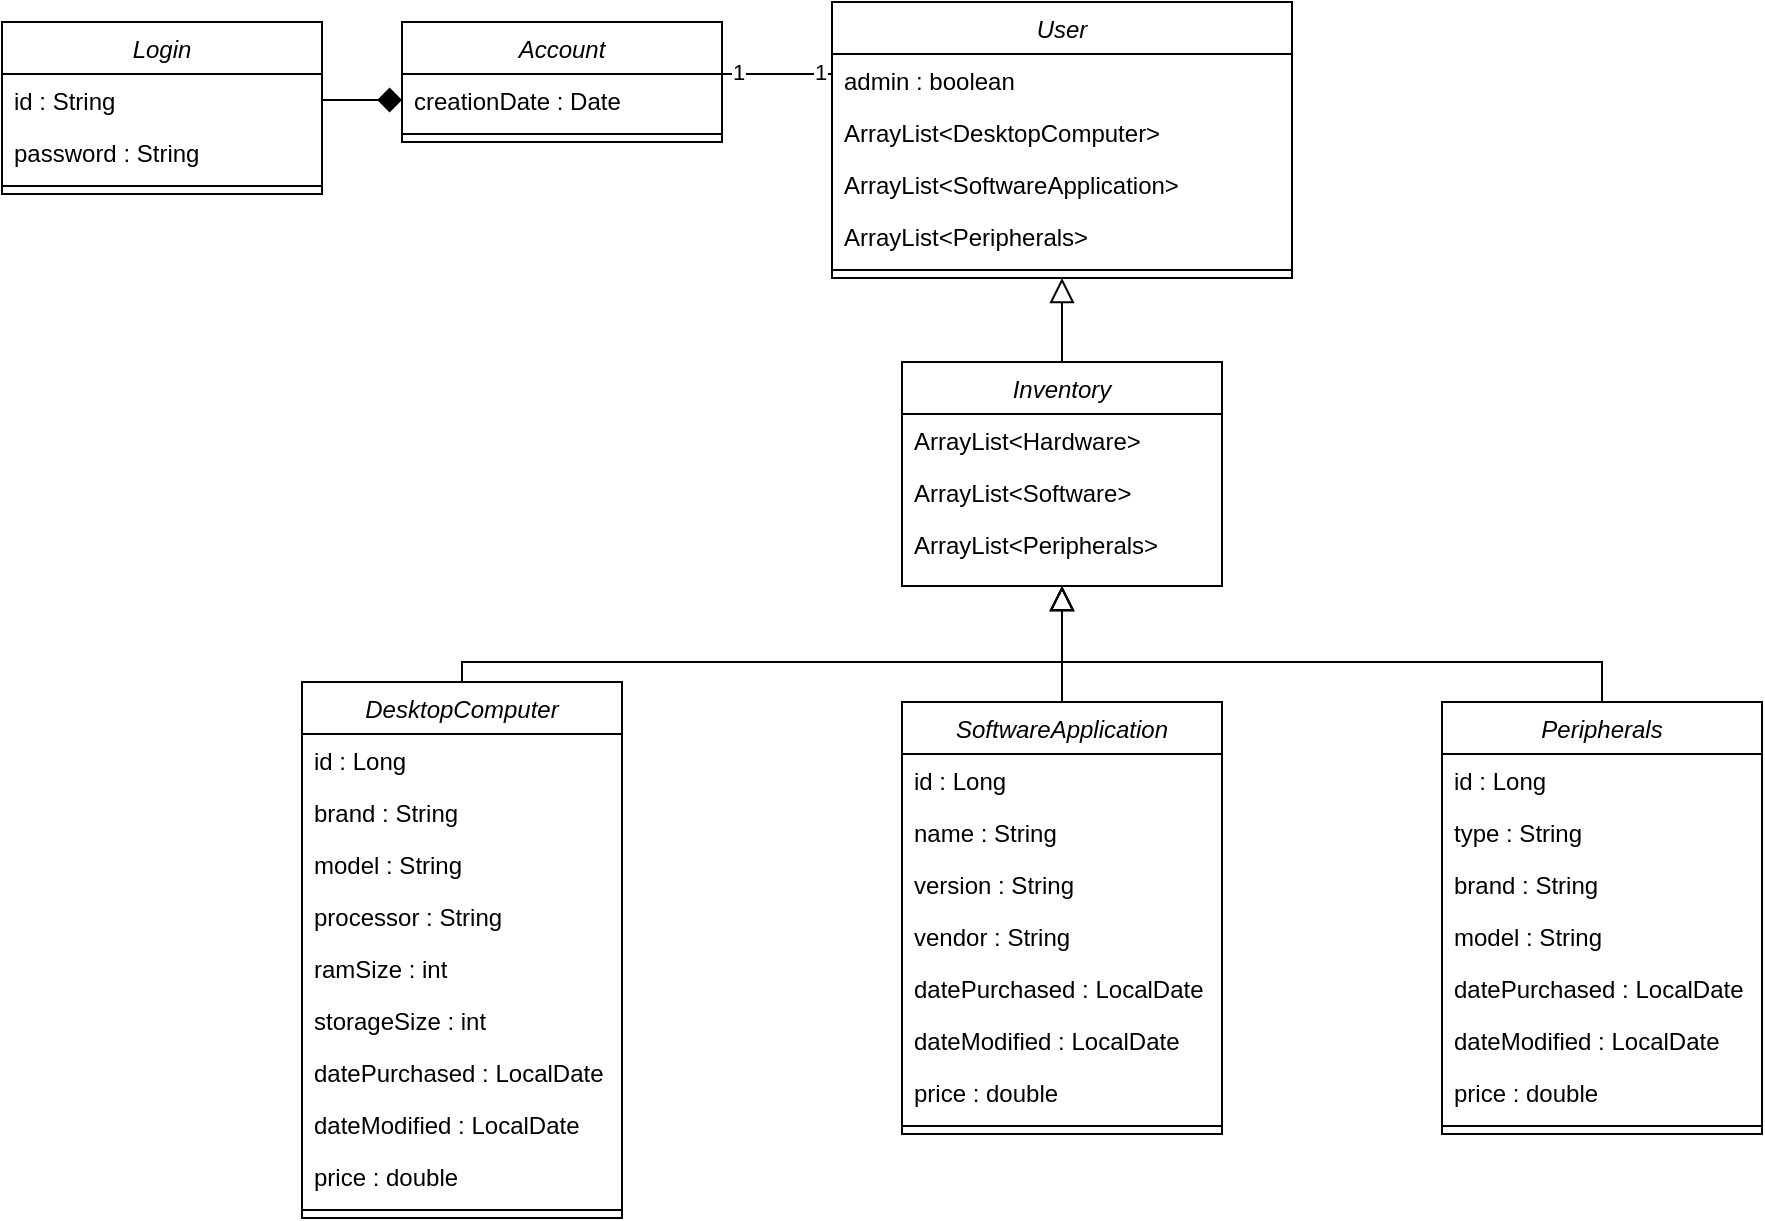 <mxfile version="21.3.2" type="device">
  <diagram id="C5RBs43oDa-KdzZeNtuy" name="Page-1">
    <mxGraphModel dx="2152" dy="1829" grid="1" gridSize="10" guides="1" tooltips="1" connect="1" arrows="1" fold="1" page="1" pageScale="1" pageWidth="827" pageHeight="1169" math="0" shadow="0">
      <root>
        <mxCell id="WIyWlLk6GJQsqaUBKTNV-0" />
        <mxCell id="WIyWlLk6GJQsqaUBKTNV-1" parent="WIyWlLk6GJQsqaUBKTNV-0" />
        <mxCell id="2g1-qlqLcHGluwrWPZEu-132" style="edgeStyle=orthogonalEdgeStyle;rounded=0;orthogonalLoop=1;jettySize=auto;html=1;entryX=0.5;entryY=1;entryDx=0;entryDy=0;endArrow=block;endFill=0;endSize=10;exitX=0.5;exitY=0;exitDx=0;exitDy=0;" parent="WIyWlLk6GJQsqaUBKTNV-1" source="zkfFHV4jXpPFQw0GAbJ--0" target="2g1-qlqLcHGluwrWPZEu-118" edge="1">
          <mxGeometry relative="1" as="geometry">
            <Array as="points">
              <mxPoint x="-50" y="80" />
              <mxPoint x="250" y="80" />
            </Array>
          </mxGeometry>
        </mxCell>
        <mxCell id="zkfFHV4jXpPFQw0GAbJ--0" value="DesktopComputer" style="swimlane;fontStyle=2;align=center;verticalAlign=top;childLayout=stackLayout;horizontal=1;startSize=26;horizontalStack=0;resizeParent=1;resizeLast=0;collapsible=1;marginBottom=0;rounded=0;shadow=0;strokeWidth=1;" parent="WIyWlLk6GJQsqaUBKTNV-1" vertex="1">
          <mxGeometry x="-130" y="90" width="160" height="268" as="geometry">
            <mxRectangle x="230" y="140" width="160" height="26" as="alternateBounds" />
          </mxGeometry>
        </mxCell>
        <mxCell id="L9FYX7WcYs_ipQnaG_Kg-13" value="id : Long" style="text;align=left;verticalAlign=top;spacingLeft=4;spacingRight=4;overflow=hidden;rotatable=0;points=[[0,0.5],[1,0.5]];portConstraint=eastwest;" parent="zkfFHV4jXpPFQw0GAbJ--0" vertex="1">
          <mxGeometry y="26" width="160" height="26" as="geometry" />
        </mxCell>
        <mxCell id="L9FYX7WcYs_ipQnaG_Kg-14" value="brand : String" style="text;align=left;verticalAlign=top;spacingLeft=4;spacingRight=4;overflow=hidden;rotatable=0;points=[[0,0.5],[1,0.5]];portConstraint=eastwest;" parent="zkfFHV4jXpPFQw0GAbJ--0" vertex="1">
          <mxGeometry y="52" width="160" height="26" as="geometry" />
        </mxCell>
        <mxCell id="AJ1DvNtB3U6we8SClbQj-0" value="model : String" style="text;align=left;verticalAlign=top;spacingLeft=4;spacingRight=4;overflow=hidden;rotatable=0;points=[[0,0.5],[1,0.5]];portConstraint=eastwest;" vertex="1" parent="zkfFHV4jXpPFQw0GAbJ--0">
          <mxGeometry y="78" width="160" height="26" as="geometry" />
        </mxCell>
        <mxCell id="AJ1DvNtB3U6we8SClbQj-1" value="processor : String" style="text;align=left;verticalAlign=top;spacingLeft=4;spacingRight=4;overflow=hidden;rotatable=0;points=[[0,0.5],[1,0.5]];portConstraint=eastwest;" vertex="1" parent="zkfFHV4jXpPFQw0GAbJ--0">
          <mxGeometry y="104" width="160" height="26" as="geometry" />
        </mxCell>
        <mxCell id="AJ1DvNtB3U6we8SClbQj-2" value="ramSize : int" style="text;align=left;verticalAlign=top;spacingLeft=4;spacingRight=4;overflow=hidden;rotatable=0;points=[[0,0.5],[1,0.5]];portConstraint=eastwest;" vertex="1" parent="zkfFHV4jXpPFQw0GAbJ--0">
          <mxGeometry y="130" width="160" height="26" as="geometry" />
        </mxCell>
        <mxCell id="AJ1DvNtB3U6we8SClbQj-3" value="storageSize : int" style="text;align=left;verticalAlign=top;spacingLeft=4;spacingRight=4;overflow=hidden;rotatable=0;points=[[0,0.5],[1,0.5]];portConstraint=eastwest;" vertex="1" parent="zkfFHV4jXpPFQw0GAbJ--0">
          <mxGeometry y="156" width="160" height="26" as="geometry" />
        </mxCell>
        <mxCell id="L9FYX7WcYs_ipQnaG_Kg-15" value="datePurchased : LocalDate" style="text;align=left;verticalAlign=top;spacingLeft=4;spacingRight=4;overflow=hidden;rotatable=0;points=[[0,0.5],[1,0.5]];portConstraint=eastwest;" parent="zkfFHV4jXpPFQw0GAbJ--0" vertex="1">
          <mxGeometry y="182" width="160" height="26" as="geometry" />
        </mxCell>
        <mxCell id="2g1-qlqLcHGluwrWPZEu-157" value="dateModified : LocalDate" style="text;align=left;verticalAlign=top;spacingLeft=4;spacingRight=4;overflow=hidden;rotatable=0;points=[[0,0.5],[1,0.5]];portConstraint=eastwest;" parent="zkfFHV4jXpPFQw0GAbJ--0" vertex="1">
          <mxGeometry y="208" width="160" height="26" as="geometry" />
        </mxCell>
        <mxCell id="L9FYX7WcYs_ipQnaG_Kg-16" value="price : double" style="text;align=left;verticalAlign=top;spacingLeft=4;spacingRight=4;overflow=hidden;rotatable=0;points=[[0,0.5],[1,0.5]];portConstraint=eastwest;" parent="zkfFHV4jXpPFQw0GAbJ--0" vertex="1">
          <mxGeometry y="234" width="160" height="26" as="geometry" />
        </mxCell>
        <mxCell id="zkfFHV4jXpPFQw0GAbJ--4" value="" style="line;html=1;strokeWidth=1;align=left;verticalAlign=middle;spacingTop=-1;spacingLeft=3;spacingRight=3;rotatable=0;labelPosition=right;points=[];portConstraint=eastwest;" parent="zkfFHV4jXpPFQw0GAbJ--0" vertex="1">
          <mxGeometry y="260" width="160" height="8" as="geometry" />
        </mxCell>
        <mxCell id="2g1-qlqLcHGluwrWPZEu-135" style="edgeStyle=orthogonalEdgeStyle;rounded=0;orthogonalLoop=1;jettySize=auto;html=1;entryX=0.5;entryY=1;entryDx=0;entryDy=0;endArrow=block;endFill=0;endSize=10;exitX=0.5;exitY=0;exitDx=0;exitDy=0;" parent="WIyWlLk6GJQsqaUBKTNV-1" source="2g1-qlqLcHGluwrWPZEu-58" target="2g1-qlqLcHGluwrWPZEu-118" edge="1">
          <mxGeometry relative="1" as="geometry">
            <Array as="points">
              <mxPoint x="520" y="80" />
              <mxPoint x="250" y="80" />
            </Array>
          </mxGeometry>
        </mxCell>
        <mxCell id="2g1-qlqLcHGluwrWPZEu-58" value="Peripherals" style="swimlane;fontStyle=2;align=center;verticalAlign=top;childLayout=stackLayout;horizontal=1;startSize=26;horizontalStack=0;resizeParent=1;resizeLast=0;collapsible=1;marginBottom=0;rounded=0;shadow=0;strokeWidth=1;" parent="WIyWlLk6GJQsqaUBKTNV-1" vertex="1">
          <mxGeometry x="440" y="100" width="160" height="216" as="geometry">
            <mxRectangle x="230" y="140" width="160" height="26" as="alternateBounds" />
          </mxGeometry>
        </mxCell>
        <mxCell id="2g1-qlqLcHGluwrWPZEu-60" value="id : Long" style="text;align=left;verticalAlign=top;spacingLeft=4;spacingRight=4;overflow=hidden;rotatable=0;points=[[0,0.5],[1,0.5]];portConstraint=eastwest;" parent="2g1-qlqLcHGluwrWPZEu-58" vertex="1">
          <mxGeometry y="26" width="160" height="26" as="geometry" />
        </mxCell>
        <mxCell id="2g1-qlqLcHGluwrWPZEu-61" value="type : String" style="text;align=left;verticalAlign=top;spacingLeft=4;spacingRight=4;overflow=hidden;rotatable=0;points=[[0,0.5],[1,0.5]];portConstraint=eastwest;" parent="2g1-qlqLcHGluwrWPZEu-58" vertex="1">
          <mxGeometry y="52" width="160" height="26" as="geometry" />
        </mxCell>
        <mxCell id="AJ1DvNtB3U6we8SClbQj-6" value="brand : String" style="text;align=left;verticalAlign=top;spacingLeft=4;spacingRight=4;overflow=hidden;rotatable=0;points=[[0,0.5],[1,0.5]];portConstraint=eastwest;" vertex="1" parent="2g1-qlqLcHGluwrWPZEu-58">
          <mxGeometry y="78" width="160" height="26" as="geometry" />
        </mxCell>
        <mxCell id="AJ1DvNtB3U6we8SClbQj-7" value="model : String" style="text;align=left;verticalAlign=top;spacingLeft=4;spacingRight=4;overflow=hidden;rotatable=0;points=[[0,0.5],[1,0.5]];portConstraint=eastwest;" vertex="1" parent="2g1-qlqLcHGluwrWPZEu-58">
          <mxGeometry y="104" width="160" height="26" as="geometry" />
        </mxCell>
        <mxCell id="2g1-qlqLcHGluwrWPZEu-62" value="datePurchased : LocalDate" style="text;align=left;verticalAlign=top;spacingLeft=4;spacingRight=4;overflow=hidden;rotatable=0;points=[[0,0.5],[1,0.5]];portConstraint=eastwest;" parent="2g1-qlqLcHGluwrWPZEu-58" vertex="1">
          <mxGeometry y="130" width="160" height="26" as="geometry" />
        </mxCell>
        <mxCell id="2g1-qlqLcHGluwrWPZEu-160" value="dateModified : LocalDate" style="text;align=left;verticalAlign=top;spacingLeft=4;spacingRight=4;overflow=hidden;rotatable=0;points=[[0,0.5],[1,0.5]];portConstraint=eastwest;" parent="2g1-qlqLcHGluwrWPZEu-58" vertex="1">
          <mxGeometry y="156" width="160" height="26" as="geometry" />
        </mxCell>
        <mxCell id="2g1-qlqLcHGluwrWPZEu-63" value="price : double" style="text;align=left;verticalAlign=top;spacingLeft=4;spacingRight=4;overflow=hidden;rotatable=0;points=[[0,0.5],[1,0.5]];portConstraint=eastwest;" parent="2g1-qlqLcHGluwrWPZEu-58" vertex="1">
          <mxGeometry y="182" width="160" height="26" as="geometry" />
        </mxCell>
        <mxCell id="2g1-qlqLcHGluwrWPZEu-64" value="" style="line;html=1;strokeWidth=1;align=left;verticalAlign=middle;spacingTop=-1;spacingLeft=3;spacingRight=3;rotatable=0;labelPosition=right;points=[];portConstraint=eastwest;" parent="2g1-qlqLcHGluwrWPZEu-58" vertex="1">
          <mxGeometry y="208" width="160" height="8" as="geometry" />
        </mxCell>
        <mxCell id="2g1-qlqLcHGluwrWPZEu-133" style="edgeStyle=orthogonalEdgeStyle;rounded=0;orthogonalLoop=1;jettySize=auto;html=1;endArrow=block;endFill=0;endSize=10;entryX=0.5;entryY=1;entryDx=0;entryDy=0;" parent="WIyWlLk6GJQsqaUBKTNV-1" source="2g1-qlqLcHGluwrWPZEu-112" target="2g1-qlqLcHGluwrWPZEu-118" edge="1">
          <mxGeometry relative="1" as="geometry">
            <mxPoint x="250" y="50" as="targetPoint" />
          </mxGeometry>
        </mxCell>
        <mxCell id="2g1-qlqLcHGluwrWPZEu-112" value="SoftwareApplication" style="swimlane;fontStyle=2;align=center;verticalAlign=top;childLayout=stackLayout;horizontal=1;startSize=26;horizontalStack=0;resizeParent=1;resizeLast=0;collapsible=1;marginBottom=0;rounded=0;shadow=0;strokeWidth=1;" parent="WIyWlLk6GJQsqaUBKTNV-1" vertex="1">
          <mxGeometry x="170" y="100" width="160" height="216" as="geometry">
            <mxRectangle x="230" y="140" width="160" height="26" as="alternateBounds" />
          </mxGeometry>
        </mxCell>
        <mxCell id="2g1-qlqLcHGluwrWPZEu-113" value="id : Long" style="text;align=left;verticalAlign=top;spacingLeft=4;spacingRight=4;overflow=hidden;rotatable=0;points=[[0,0.5],[1,0.5]];portConstraint=eastwest;" parent="2g1-qlqLcHGluwrWPZEu-112" vertex="1">
          <mxGeometry y="26" width="160" height="26" as="geometry" />
        </mxCell>
        <mxCell id="2g1-qlqLcHGluwrWPZEu-114" value="name : String" style="text;align=left;verticalAlign=top;spacingLeft=4;spacingRight=4;overflow=hidden;rotatable=0;points=[[0,0.5],[1,0.5]];portConstraint=eastwest;" parent="2g1-qlqLcHGluwrWPZEu-112" vertex="1">
          <mxGeometry y="52" width="160" height="26" as="geometry" />
        </mxCell>
        <mxCell id="AJ1DvNtB3U6we8SClbQj-4" value="version : String" style="text;align=left;verticalAlign=top;spacingLeft=4;spacingRight=4;overflow=hidden;rotatable=0;points=[[0,0.5],[1,0.5]];portConstraint=eastwest;" vertex="1" parent="2g1-qlqLcHGluwrWPZEu-112">
          <mxGeometry y="78" width="160" height="26" as="geometry" />
        </mxCell>
        <mxCell id="AJ1DvNtB3U6we8SClbQj-5" value="vendor : String" style="text;align=left;verticalAlign=top;spacingLeft=4;spacingRight=4;overflow=hidden;rotatable=0;points=[[0,0.5],[1,0.5]];portConstraint=eastwest;" vertex="1" parent="2g1-qlqLcHGluwrWPZEu-112">
          <mxGeometry y="104" width="160" height="26" as="geometry" />
        </mxCell>
        <mxCell id="2g1-qlqLcHGluwrWPZEu-115" value="datePurchased : LocalDate" style="text;align=left;verticalAlign=top;spacingLeft=4;spacingRight=4;overflow=hidden;rotatable=0;points=[[0,0.5],[1,0.5]];portConstraint=eastwest;" parent="2g1-qlqLcHGluwrWPZEu-112" vertex="1">
          <mxGeometry y="130" width="160" height="26" as="geometry" />
        </mxCell>
        <mxCell id="2g1-qlqLcHGluwrWPZEu-159" value="dateModified : LocalDate" style="text;align=left;verticalAlign=top;spacingLeft=4;spacingRight=4;overflow=hidden;rotatable=0;points=[[0,0.5],[1,0.5]];portConstraint=eastwest;" parent="2g1-qlqLcHGluwrWPZEu-112" vertex="1">
          <mxGeometry y="156" width="160" height="26" as="geometry" />
        </mxCell>
        <mxCell id="2g1-qlqLcHGluwrWPZEu-116" value="price : double" style="text;align=left;verticalAlign=top;spacingLeft=4;spacingRight=4;overflow=hidden;rotatable=0;points=[[0,0.5],[1,0.5]];portConstraint=eastwest;" parent="2g1-qlqLcHGluwrWPZEu-112" vertex="1">
          <mxGeometry y="182" width="160" height="26" as="geometry" />
        </mxCell>
        <mxCell id="2g1-qlqLcHGluwrWPZEu-117" value="" style="line;html=1;strokeWidth=1;align=left;verticalAlign=middle;spacingTop=-1;spacingLeft=3;spacingRight=3;rotatable=0;labelPosition=right;points=[];portConstraint=eastwest;" parent="2g1-qlqLcHGluwrWPZEu-112" vertex="1">
          <mxGeometry y="208" width="160" height="8" as="geometry" />
        </mxCell>
        <mxCell id="2g1-qlqLcHGluwrWPZEu-152" style="edgeStyle=orthogonalEdgeStyle;rounded=0;orthogonalLoop=1;jettySize=auto;html=1;entryX=0.5;entryY=1;entryDx=0;entryDy=0;endArrow=block;endFill=0;endSize=10;" parent="WIyWlLk6GJQsqaUBKTNV-1" source="2g1-qlqLcHGluwrWPZEu-118" target="2g1-qlqLcHGluwrWPZEu-136" edge="1">
          <mxGeometry relative="1" as="geometry" />
        </mxCell>
        <mxCell id="2g1-qlqLcHGluwrWPZEu-118" value="Inventory" style="swimlane;fontStyle=2;align=center;verticalAlign=top;childLayout=stackLayout;horizontal=1;startSize=26;horizontalStack=0;resizeParent=1;resizeLast=0;collapsible=1;marginBottom=0;rounded=0;shadow=0;strokeWidth=1;" parent="WIyWlLk6GJQsqaUBKTNV-1" vertex="1">
          <mxGeometry x="170" y="-70" width="160" height="112" as="geometry">
            <mxRectangle x="230" y="140" width="160" height="26" as="alternateBounds" />
          </mxGeometry>
        </mxCell>
        <mxCell id="2g1-qlqLcHGluwrWPZEu-119" value="ArrayList&lt;Hardware&gt;" style="text;align=left;verticalAlign=top;spacingLeft=4;spacingRight=4;overflow=hidden;rotatable=0;points=[[0,0.5],[1,0.5]];portConstraint=eastwest;" parent="2g1-qlqLcHGluwrWPZEu-118" vertex="1">
          <mxGeometry y="26" width="160" height="26" as="geometry" />
        </mxCell>
        <mxCell id="2g1-qlqLcHGluwrWPZEu-130" value="ArrayList&lt;Software&gt;" style="text;align=left;verticalAlign=top;spacingLeft=4;spacingRight=4;overflow=hidden;rotatable=0;points=[[0,0.5],[1,0.5]];portConstraint=eastwest;" parent="2g1-qlqLcHGluwrWPZEu-118" vertex="1">
          <mxGeometry y="52" width="160" height="26" as="geometry" />
        </mxCell>
        <mxCell id="2g1-qlqLcHGluwrWPZEu-131" value="ArrayList&lt;Peripherals&gt;" style="text;align=left;verticalAlign=top;spacingLeft=4;spacingRight=4;overflow=hidden;rotatable=0;points=[[0,0.5],[1,0.5]];portConstraint=eastwest;" parent="2g1-qlqLcHGluwrWPZEu-118" vertex="1">
          <mxGeometry y="78" width="160" height="26" as="geometry" />
        </mxCell>
        <mxCell id="2g1-qlqLcHGluwrWPZEu-136" value="User" style="swimlane;fontStyle=2;align=center;verticalAlign=top;childLayout=stackLayout;horizontal=1;startSize=26;horizontalStack=0;resizeParent=1;resizeLast=0;collapsible=1;marginBottom=0;rounded=0;shadow=0;strokeWidth=1;" parent="WIyWlLk6GJQsqaUBKTNV-1" vertex="1">
          <mxGeometry x="135" y="-250" width="230" height="138" as="geometry">
            <mxRectangle x="230" y="140" width="160" height="26" as="alternateBounds" />
          </mxGeometry>
        </mxCell>
        <mxCell id="2g1-qlqLcHGluwrWPZEu-137" value="admin : boolean" style="text;align=left;verticalAlign=top;spacingLeft=4;spacingRight=4;overflow=hidden;rotatable=0;points=[[0,0.5],[1,0.5]];portConstraint=eastwest;" parent="2g1-qlqLcHGluwrWPZEu-136" vertex="1">
          <mxGeometry y="26" width="230" height="26" as="geometry" />
        </mxCell>
        <mxCell id="AJ1DvNtB3U6we8SClbQj-8" value="ArrayList&lt;DesktopComputer&gt;" style="text;align=left;verticalAlign=top;spacingLeft=4;spacingRight=4;overflow=hidden;rotatable=0;points=[[0,0.5],[1,0.5]];portConstraint=eastwest;" vertex="1" parent="2g1-qlqLcHGluwrWPZEu-136">
          <mxGeometry y="52" width="230" height="26" as="geometry" />
        </mxCell>
        <mxCell id="2g1-qlqLcHGluwrWPZEu-138" value="ArrayList&lt;SoftwareApplication&gt;" style="text;align=left;verticalAlign=top;spacingLeft=4;spacingRight=4;overflow=hidden;rotatable=0;points=[[0,0.5],[1,0.5]];portConstraint=eastwest;" parent="2g1-qlqLcHGluwrWPZEu-136" vertex="1">
          <mxGeometry y="78" width="230" height="26" as="geometry" />
        </mxCell>
        <mxCell id="2g1-qlqLcHGluwrWPZEu-139" value="ArrayList&lt;Peripherals&gt;" style="text;align=left;verticalAlign=top;spacingLeft=4;spacingRight=4;overflow=hidden;rotatable=0;points=[[0,0.5],[1,0.5]];portConstraint=eastwest;" parent="2g1-qlqLcHGluwrWPZEu-136" vertex="1">
          <mxGeometry y="104" width="230" height="26" as="geometry" />
        </mxCell>
        <mxCell id="2g1-qlqLcHGluwrWPZEu-140" value="" style="line;html=1;strokeWidth=1;align=left;verticalAlign=middle;spacingTop=-1;spacingLeft=3;spacingRight=3;rotatable=0;labelPosition=right;points=[];portConstraint=eastwest;" parent="2g1-qlqLcHGluwrWPZEu-136" vertex="1">
          <mxGeometry y="130" width="230" height="8" as="geometry" />
        </mxCell>
        <mxCell id="2g1-qlqLcHGluwrWPZEu-141" value="Login" style="swimlane;fontStyle=2;align=center;verticalAlign=top;childLayout=stackLayout;horizontal=1;startSize=26;horizontalStack=0;resizeParent=1;resizeLast=0;collapsible=1;marginBottom=0;rounded=0;shadow=0;strokeWidth=1;" parent="WIyWlLk6GJQsqaUBKTNV-1" vertex="1">
          <mxGeometry x="-280" y="-240" width="160" height="86" as="geometry">
            <mxRectangle x="230" y="140" width="160" height="26" as="alternateBounds" />
          </mxGeometry>
        </mxCell>
        <mxCell id="2g1-qlqLcHGluwrWPZEu-142" value="id : String" style="text;align=left;verticalAlign=top;spacingLeft=4;spacingRight=4;overflow=hidden;rotatable=0;points=[[0,0.5],[1,0.5]];portConstraint=eastwest;" parent="2g1-qlqLcHGluwrWPZEu-141" vertex="1">
          <mxGeometry y="26" width="160" height="26" as="geometry" />
        </mxCell>
        <mxCell id="2g1-qlqLcHGluwrWPZEu-143" value="password : String" style="text;align=left;verticalAlign=top;spacingLeft=4;spacingRight=4;overflow=hidden;rotatable=0;points=[[0,0.5],[1,0.5]];portConstraint=eastwest;" parent="2g1-qlqLcHGluwrWPZEu-141" vertex="1">
          <mxGeometry y="52" width="160" height="26" as="geometry" />
        </mxCell>
        <mxCell id="2g1-qlqLcHGluwrWPZEu-145" value="" style="line;html=1;strokeWidth=1;align=left;verticalAlign=middle;spacingTop=-1;spacingLeft=3;spacingRight=3;rotatable=0;labelPosition=right;points=[];portConstraint=eastwest;" parent="2g1-qlqLcHGluwrWPZEu-141" vertex="1">
          <mxGeometry y="78" width="160" height="8" as="geometry" />
        </mxCell>
        <mxCell id="2g1-qlqLcHGluwrWPZEu-154" style="edgeStyle=orthogonalEdgeStyle;rounded=0;orthogonalLoop=1;jettySize=auto;html=1;entryX=0;entryY=0.5;entryDx=0;entryDy=0;endArrow=none;endFill=0;exitX=0.999;exitY=0.416;exitDx=0;exitDy=0;exitPerimeter=0;" parent="WIyWlLk6GJQsqaUBKTNV-1" source="2g1-qlqLcHGluwrWPZEu-146" target="2g1-qlqLcHGluwrWPZEu-137" edge="1">
          <mxGeometry relative="1" as="geometry">
            <mxPoint x="80" y="-230" as="sourcePoint" />
            <Array as="points">
              <mxPoint x="80" y="-214" />
            </Array>
          </mxGeometry>
        </mxCell>
        <mxCell id="2g1-qlqLcHGluwrWPZEu-155" value="1" style="edgeLabel;html=1;align=center;verticalAlign=middle;resizable=0;points=[];" parent="2g1-qlqLcHGluwrWPZEu-154" vertex="1" connectable="0">
          <mxGeometry x="-0.688" y="1" relative="1" as="geometry">
            <mxPoint as="offset" />
          </mxGeometry>
        </mxCell>
        <mxCell id="2g1-qlqLcHGluwrWPZEu-156" value="1" style="edgeLabel;html=1;align=center;verticalAlign=middle;resizable=0;points=[];" parent="2g1-qlqLcHGluwrWPZEu-154" vertex="1" connectable="0">
          <mxGeometry x="0.834" y="1" relative="1" as="geometry">
            <mxPoint x="-5" as="offset" />
          </mxGeometry>
        </mxCell>
        <mxCell id="2g1-qlqLcHGluwrWPZEu-146" value="Account" style="swimlane;fontStyle=2;align=center;verticalAlign=top;childLayout=stackLayout;horizontal=1;startSize=26;horizontalStack=0;resizeParent=1;resizeLast=0;collapsible=1;marginBottom=0;rounded=0;shadow=0;strokeWidth=1;" parent="WIyWlLk6GJQsqaUBKTNV-1" vertex="1">
          <mxGeometry x="-80" y="-240" width="160" height="60" as="geometry">
            <mxRectangle x="230" y="140" width="160" height="26" as="alternateBounds" />
          </mxGeometry>
        </mxCell>
        <mxCell id="2g1-qlqLcHGluwrWPZEu-147" value="creationDate : Date" style="text;align=left;verticalAlign=top;spacingLeft=4;spacingRight=4;overflow=hidden;rotatable=0;points=[[0,0.5],[1,0.5]];portConstraint=eastwest;" parent="2g1-qlqLcHGluwrWPZEu-146" vertex="1">
          <mxGeometry y="26" width="160" height="26" as="geometry" />
        </mxCell>
        <mxCell id="2g1-qlqLcHGluwrWPZEu-149" value="" style="line;html=1;strokeWidth=1;align=left;verticalAlign=middle;spacingTop=-1;spacingLeft=3;spacingRight=3;rotatable=0;labelPosition=right;points=[];portConstraint=eastwest;" parent="2g1-qlqLcHGluwrWPZEu-146" vertex="1">
          <mxGeometry y="52" width="160" height="8" as="geometry" />
        </mxCell>
        <mxCell id="2g1-qlqLcHGluwrWPZEu-151" style="edgeStyle=orthogonalEdgeStyle;rounded=0;orthogonalLoop=1;jettySize=auto;html=1;entryX=0;entryY=0.5;entryDx=0;entryDy=0;endArrow=diamond;endFill=1;endSize=10;" parent="WIyWlLk6GJQsqaUBKTNV-1" source="2g1-qlqLcHGluwrWPZEu-142" target="2g1-qlqLcHGluwrWPZEu-147" edge="1">
          <mxGeometry relative="1" as="geometry" />
        </mxCell>
      </root>
    </mxGraphModel>
  </diagram>
</mxfile>
